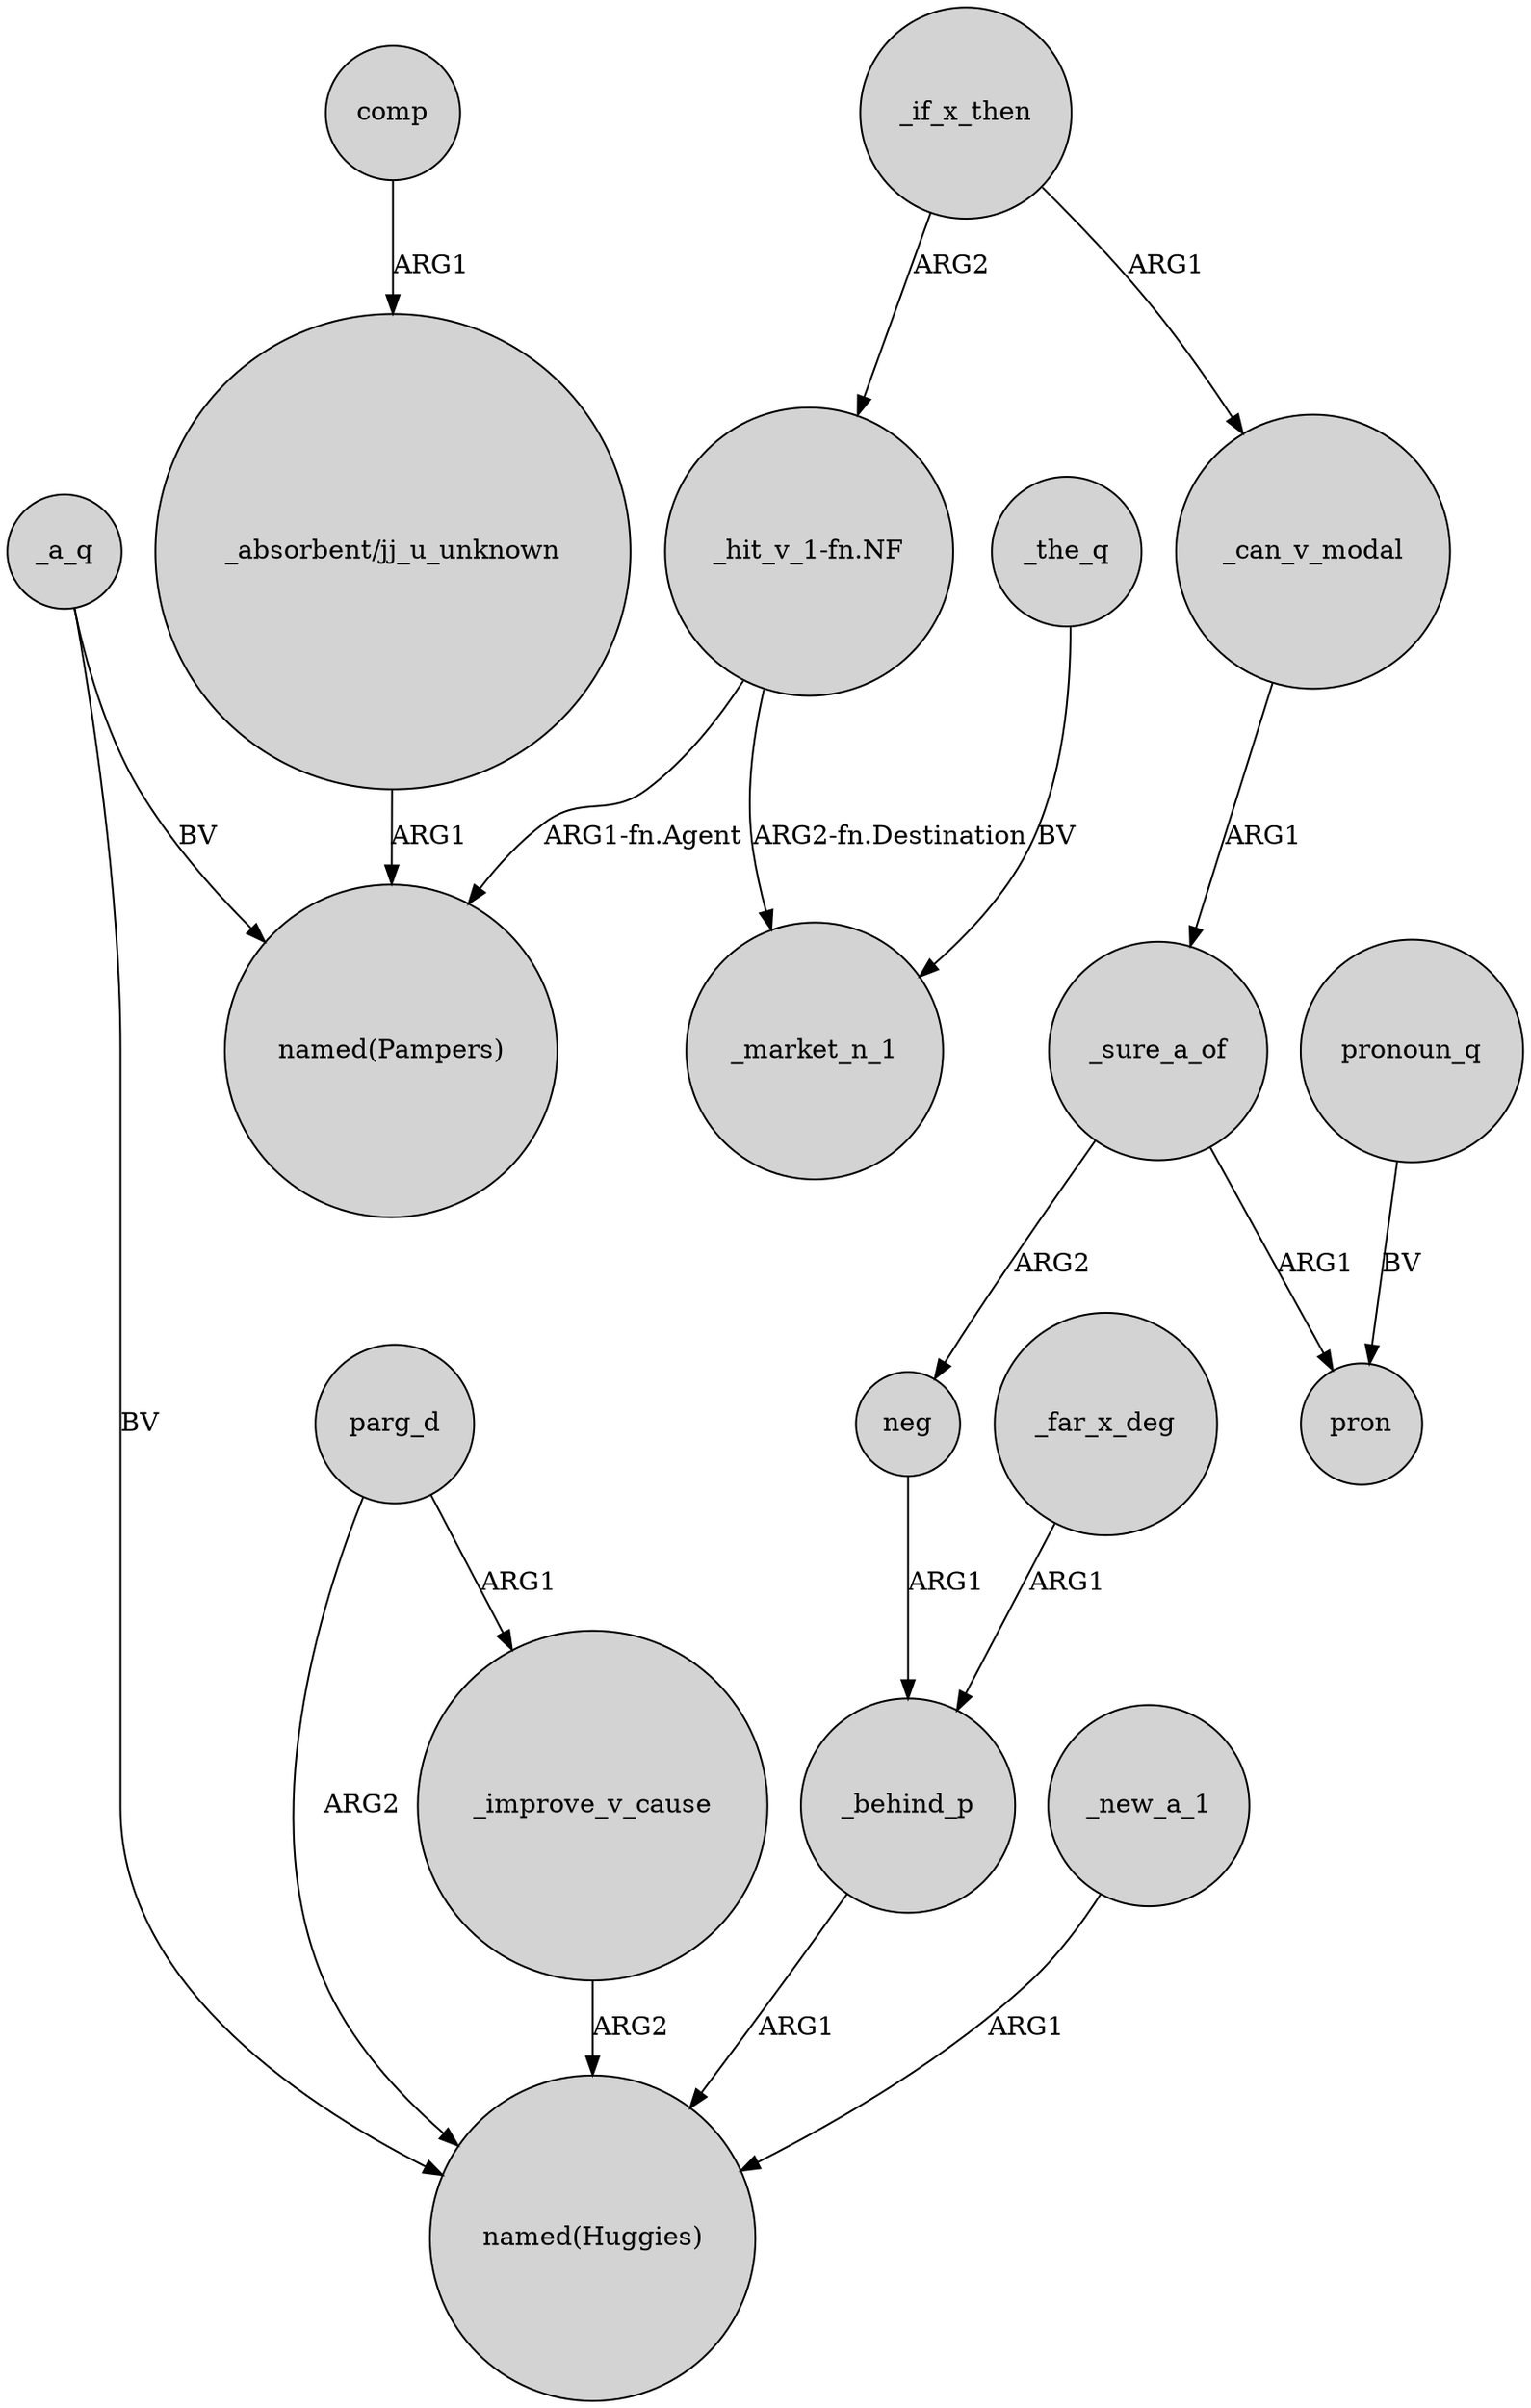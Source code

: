 digraph {
	node [shape=circle style=filled]
	_a_q -> "named(Pampers)" [label=BV]
	_if_x_then -> "_hit_v_1-fn.NF" [label=ARG2]
	_a_q -> "named(Huggies)" [label=BV]
	parg_d -> "named(Huggies)" [label=ARG2]
	_behind_p -> "named(Huggies)" [label=ARG1]
	_can_v_modal -> _sure_a_of [label=ARG1]
	_if_x_then -> _can_v_modal [label=ARG1]
	neg -> _behind_p [label=ARG1]
	"_absorbent/jj_u_unknown" -> "named(Pampers)" [label=ARG1]
	_sure_a_of -> neg [label=ARG2]
	_far_x_deg -> _behind_p [label=ARG1]
	pronoun_q -> pron [label=BV]
	"_hit_v_1-fn.NF" -> _market_n_1 [label="ARG2-fn.Destination"]
	"_hit_v_1-fn.NF" -> "named(Pampers)" [label="ARG1-fn.Agent"]
	comp -> "_absorbent/jj_u_unknown" [label=ARG1]
	parg_d -> _improve_v_cause [label=ARG1]
	_improve_v_cause -> "named(Huggies)" [label=ARG2]
	_sure_a_of -> pron [label=ARG1]
	_new_a_1 -> "named(Huggies)" [label=ARG1]
	_the_q -> _market_n_1 [label=BV]
}
